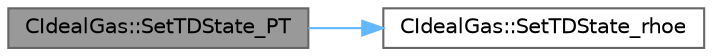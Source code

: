 digraph "CIdealGas::SetTDState_PT"
{
 // LATEX_PDF_SIZE
  bgcolor="transparent";
  edge [fontname=Helvetica,fontsize=10,labelfontname=Helvetica,labelfontsize=10];
  node [fontname=Helvetica,fontsize=10,shape=box,height=0.2,width=0.4];
  rankdir="LR";
  Node1 [id="Node000001",label="CIdealGas::SetTDState_PT",height=0.2,width=0.4,color="gray40", fillcolor="grey60", style="filled", fontcolor="black",tooltip="Set the Dimensionless State using Pressure and Temperature."];
  Node1 -> Node2 [id="edge1_Node000001_Node000002",color="steelblue1",style="solid",tooltip=" "];
  Node2 [id="Node000002",label="CIdealGas::SetTDState_rhoe",height=0.2,width=0.4,color="grey40", fillcolor="white", style="filled",URL="$classCIdealGas.html#a5e7a50a3b8dc1e283695e702b82dac79",tooltip="Set the Dimensionless State using Density and Internal Energy."];
}
